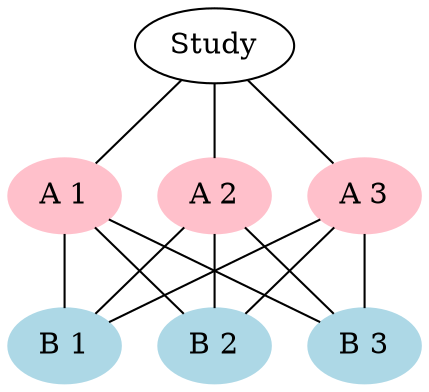 graph G {
  layout=dot
//  viewport="1000,1000,2,'a'"
  a [label = "Study"]
 subgraph beach {
  	node [style=filled, color=pink];
    b1 [label = "A 1"];
    b2 [label = "A 2"];
    b3 [label = "A 3"];
    label = "Exposure";
  }
  subgraph site {
    label="NAP";
    color=blue;
  	node [style=filled, color=lightblue];
    graph [ordering=out]
    s1 [label ="B 1"]
    s2 [label ="B 2"]
    s3 [label ="B 3"]
  }
  a -- {b1 b2 b3};
  b1-- {s1 s2 s3};
  b2 -- {s1 s2 s3};
  b3 -- {s1 s2 s3}
}